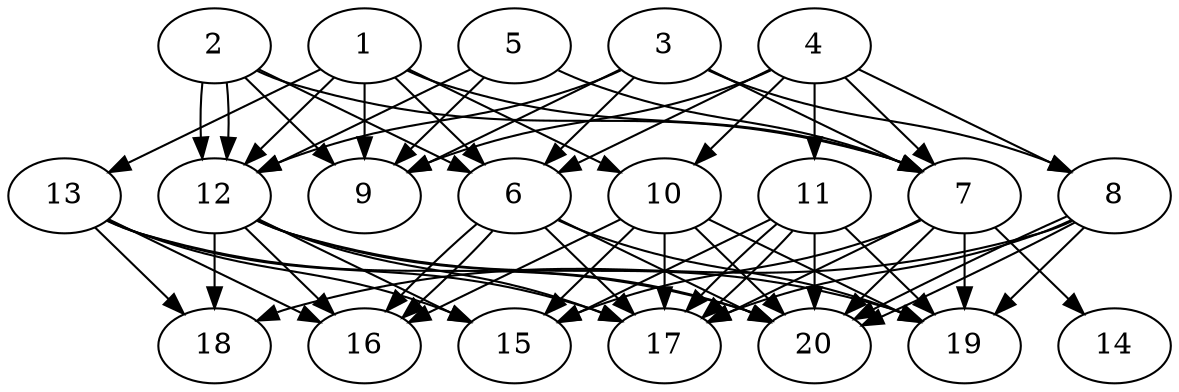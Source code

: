 // DAG automatically generated by daggen at Thu Oct  3 13:58:42 2019
// ./daggen --dot -n 20 --ccr 0.4 --fat 0.7 --regular 0.7 --density 0.9 --mindata 5242880 --maxdata 52428800 
digraph G {
  1 [size="87682560", alpha="0.08", expect_size="35073024"] 
  1 -> 6 [size ="35073024"]
  1 -> 7 [size ="35073024"]
  1 -> 9 [size ="35073024"]
  1 -> 10 [size ="35073024"]
  1 -> 12 [size ="35073024"]
  1 -> 13 [size ="35073024"]
  2 [size="90193920", alpha="0.01", expect_size="36077568"] 
  2 -> 6 [size ="36077568"]
  2 -> 7 [size ="36077568"]
  2 -> 9 [size ="36077568"]
  2 -> 12 [size ="36077568"]
  2 -> 12 [size ="36077568"]
  3 [size="99576320", alpha="0.09", expect_size="39830528"] 
  3 -> 6 [size ="39830528"]
  3 -> 7 [size ="39830528"]
  3 -> 8 [size ="39830528"]
  3 -> 9 [size ="39830528"]
  3 -> 12 [size ="39830528"]
  4 [size="25697280", alpha="0.10", expect_size="10278912"] 
  4 -> 6 [size ="10278912"]
  4 -> 7 [size ="10278912"]
  4 -> 8 [size ="10278912"]
  4 -> 9 [size ="10278912"]
  4 -> 10 [size ="10278912"]
  4 -> 11 [size ="10278912"]
  5 [size="60994560", alpha="0.15", expect_size="24397824"] 
  5 -> 7 [size ="24397824"]
  5 -> 9 [size ="24397824"]
  5 -> 12 [size ="24397824"]
  6 [size="97154560", alpha="0.12", expect_size="38861824"] 
  6 -> 16 [size ="38861824"]
  6 -> 16 [size ="38861824"]
  6 -> 17 [size ="38861824"]
  6 -> 19 [size ="38861824"]
  6 -> 20 [size ="38861824"]
  7 [size="24217600", alpha="0.07", expect_size="9687040"] 
  7 -> 14 [size ="9687040"]
  7 -> 15 [size ="9687040"]
  7 -> 17 [size ="9687040"]
  7 -> 19 [size ="9687040"]
  7 -> 20 [size ="9687040"]
  8 [size="117365760", alpha="0.06", expect_size="46946304"] 
  8 -> 17 [size ="46946304"]
  8 -> 18 [size ="46946304"]
  8 -> 19 [size ="46946304"]
  8 -> 20 [size ="46946304"]
  8 -> 20 [size ="46946304"]
  9 [size="103016960", alpha="0.18", expect_size="41206784"] 
  10 [size="61237760", alpha="0.12", expect_size="24495104"] 
  10 -> 15 [size ="24495104"]
  10 -> 16 [size ="24495104"]
  10 -> 17 [size ="24495104"]
  10 -> 19 [size ="24495104"]
  10 -> 20 [size ="24495104"]
  11 [size="102935040", alpha="0.17", expect_size="41174016"] 
  11 -> 15 [size ="41174016"]
  11 -> 17 [size ="41174016"]
  11 -> 17 [size ="41174016"]
  11 -> 19 [size ="41174016"]
  11 -> 20 [size ="41174016"]
  12 [size="32824320", alpha="0.06", expect_size="13129728"] 
  12 -> 15 [size ="13129728"]
  12 -> 16 [size ="13129728"]
  12 -> 17 [size ="13129728"]
  12 -> 18 [size ="13129728"]
  12 -> 19 [size ="13129728"]
  12 -> 20 [size ="13129728"]
  13 [size="37662720", alpha="0.04", expect_size="15065088"] 
  13 -> 15 [size ="15065088"]
  13 -> 16 [size ="15065088"]
  13 -> 17 [size ="15065088"]
  13 -> 18 [size ="15065088"]
  13 -> 20 [size ="15065088"]
  14 [size="92119040", alpha="0.04", expect_size="36847616"] 
  15 [size="32839680", alpha="0.16", expect_size="13135872"] 
  16 [size="120906240", alpha="0.16", expect_size="48362496"] 
  17 [size="74475520", alpha="0.08", expect_size="29790208"] 
  18 [size="114897920", alpha="0.11", expect_size="45959168"] 
  19 [size="33635840", alpha="0.04", expect_size="13454336"] 
  20 [size="22906880", alpha="0.18", expect_size="9162752"] 
}

